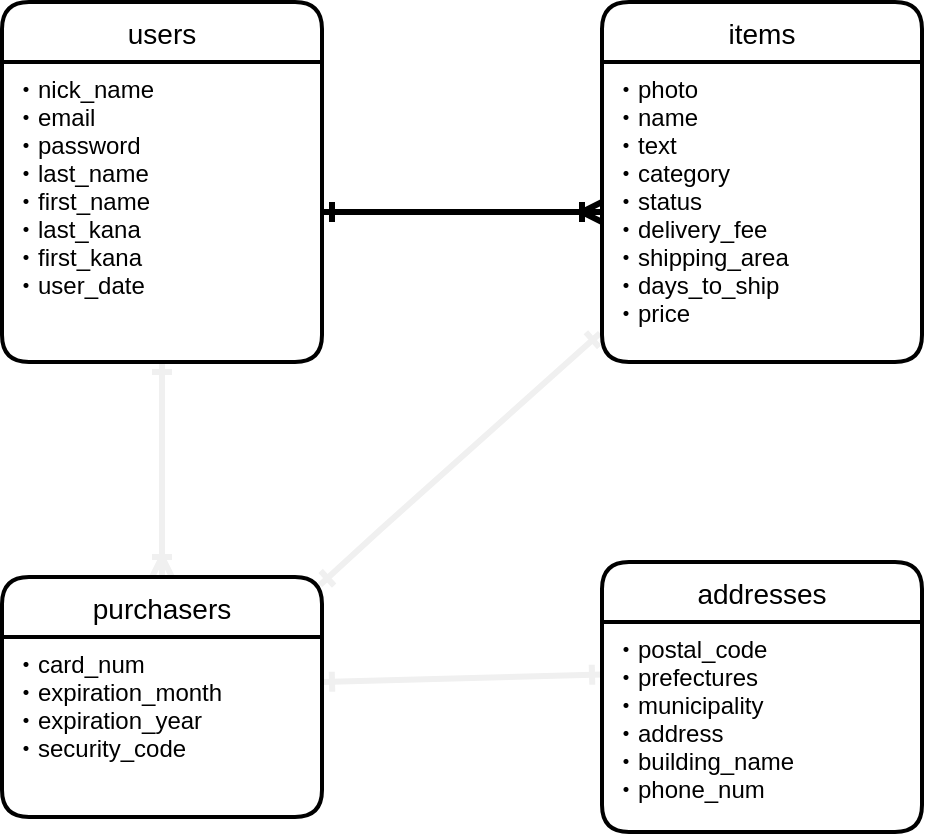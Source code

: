 <mxfile version="14.2.4" type="embed">
    <diagram id="JeVt15LrlT6iWwssybn5" name="ページ1">
        <mxGraphModel dx="473" dy="543" grid="1" gridSize="10" guides="1" tooltips="1" connect="1" arrows="1" fold="1" page="1" pageScale="1" pageWidth="827" pageHeight="1169" math="0" shadow="0">
            <root>
                <mxCell id="0"/>
                <mxCell id="1" parent="0"/>
                <mxCell id="15" style="edgeStyle=none;rounded=0;orthogonalLoop=1;jettySize=auto;html=1;entryX=0.5;entryY=0;entryDx=0;entryDy=0;startArrow=ERone;startFill=0;endArrow=ERoneToMany;endFill=0;strokeColor=#f0f0f0;strokeWidth=3;" parent="1" source="2" target="9" edge="1">
                    <mxGeometry relative="1" as="geometry"/>
                </mxCell>
                <mxCell id="2" value="users" style="swimlane;childLayout=stackLayout;horizontal=1;startSize=30;horizontalStack=0;rounded=1;fontSize=14;fontStyle=0;strokeWidth=2;resizeParent=0;resizeLast=1;shadow=0;dashed=0;align=center;" parent="1" vertex="1">
                    <mxGeometry x="220" y="180" width="160" height="180" as="geometry"/>
                </mxCell>
                <mxCell id="3" value="・nick_name&#10;・email&#10;・password&#10;・last_name&#10;・first_name&#10;・last_kana&#10;・first_kana&#10;・user_date" style="align=left;strokeColor=none;fillColor=none;spacingLeft=4;fontSize=12;verticalAlign=top;resizable=0;rotatable=0;part=1;" parent="2" vertex="1">
                    <mxGeometry y="30" width="160" height="150" as="geometry"/>
                </mxCell>
                <mxCell id="16" style="edgeStyle=none;rounded=0;orthogonalLoop=1;jettySize=auto;html=1;entryX=1;entryY=0;entryDx=0;entryDy=0;startArrow=ERone;startFill=0;endArrow=ERone;endFill=0;strokeColor=#f0f0f0;strokeWidth=3;" parent="1" edge="1">
                    <mxGeometry relative="1" as="geometry">
                        <mxPoint x="519" y="345.579" as="sourcePoint"/>
                        <mxPoint x="379" y="471.5" as="targetPoint"/>
                        <Array as="points">
                            <mxPoint x="409" y="444"/>
                        </Array>
                    </mxGeometry>
                </mxCell>
                <mxCell id="5" value="items" style="swimlane;childLayout=stackLayout;horizontal=1;startSize=30;horizontalStack=0;rounded=1;fontSize=14;fontStyle=0;strokeWidth=2;resizeParent=0;resizeLast=1;shadow=0;dashed=0;align=center;" parent="1" vertex="1">
                    <mxGeometry x="520" y="180" width="160" height="180" as="geometry"/>
                </mxCell>
                <mxCell id="6" value="・photo&#10;・name&#10;・text&#10;・category&#10;・status&#10;・delivery_fee&#10;・shipping_area&#10;・days_to_ship&#10;・price" style="align=left;strokeColor=none;fillColor=none;spacingLeft=4;fontSize=12;verticalAlign=top;resizable=0;rotatable=0;part=1;" parent="5" vertex="1">
                    <mxGeometry y="30" width="160" height="150" as="geometry"/>
                </mxCell>
                <mxCell id="8" style="edgeStyle=orthogonalEdgeStyle;rounded=0;orthogonalLoop=1;jettySize=auto;html=1;entryX=0;entryY=0.5;entryDx=0;entryDy=0;startArrow=ERone;startFill=0;endArrow=ERoneToMany;endFill=0;strokeWidth=3;" parent="1" source="3" target="6" edge="1">
                    <mxGeometry relative="1" as="geometry"/>
                </mxCell>
                <mxCell id="13" style="rounded=0;orthogonalLoop=1;jettySize=auto;html=1;startArrow=ERone;startFill=0;endArrow=ERone;endFill=0;strokeColor=#f0f0f0;strokeWidth=3;entryX=0;entryY=0.25;entryDx=0;entryDy=0;exitX=1;exitY=0.25;exitDx=0;exitDy=0;" parent="1" source="10" target="12" edge="1">
                    <mxGeometry relative="1" as="geometry">
                        <mxPoint x="510" y="530" as="targetPoint"/>
                    </mxGeometry>
                </mxCell>
                <mxCell id="9" value="purchasers" style="swimlane;childLayout=stackLayout;horizontal=1;startSize=30;horizontalStack=0;rounded=1;fontSize=14;fontStyle=0;strokeWidth=2;resizeParent=0;resizeLast=1;shadow=0;dashed=0;align=center;" parent="1" vertex="1">
                    <mxGeometry x="220" y="467.5" width="160" height="120" as="geometry"/>
                </mxCell>
                <mxCell id="10" value="・card_num&#10;・expiration_month&#10;・expiration_year&#10;・security_code&#10;" style="align=left;strokeColor=none;fillColor=none;spacingLeft=4;fontSize=12;verticalAlign=top;resizable=0;rotatable=0;part=1;" parent="9" vertex="1">
                    <mxGeometry y="30" width="160" height="90" as="geometry"/>
                </mxCell>
                <mxCell id="11" value="addresses" style="swimlane;childLayout=stackLayout;horizontal=1;startSize=30;horizontalStack=0;rounded=1;fontSize=14;fontStyle=0;strokeWidth=2;resizeParent=0;resizeLast=1;shadow=0;dashed=0;align=center;" parent="1" vertex="1">
                    <mxGeometry x="520" y="460" width="160" height="135" as="geometry"/>
                </mxCell>
                <mxCell id="12" value="・postal_code&#10;・prefectures&#10;・municipality&#10;・address&#10;・building_name&#10;・phone_num" style="align=left;strokeColor=none;fillColor=none;spacingLeft=4;fontSize=12;verticalAlign=top;resizable=0;rotatable=0;part=1;" parent="11" vertex="1">
                    <mxGeometry y="30" width="160" height="105" as="geometry"/>
                </mxCell>
            </root>
        </mxGraphModel>
    </diagram>
</mxfile>
